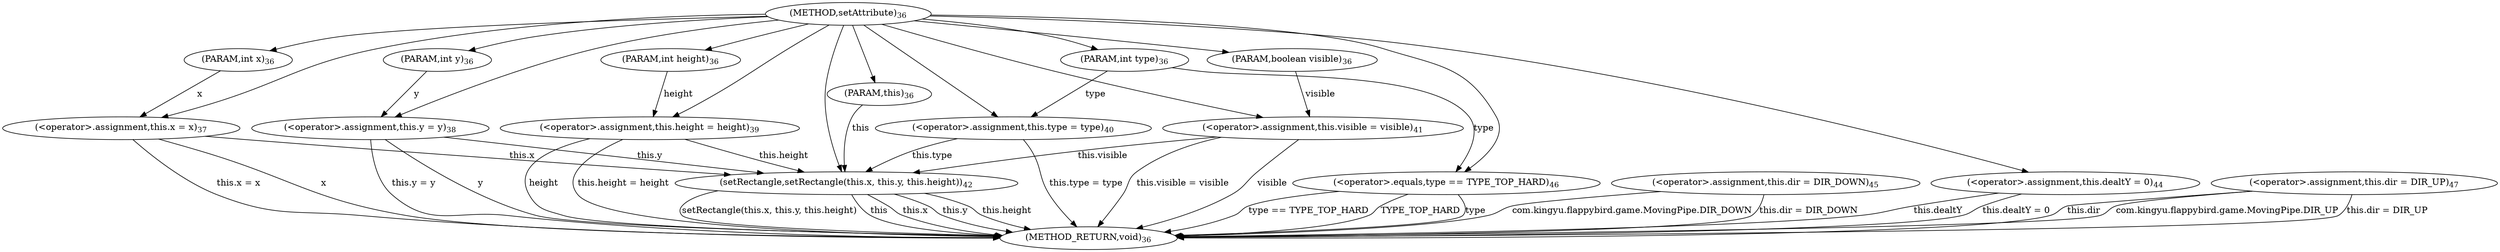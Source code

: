 digraph "setAttribute" {  
"52" [label = <(METHOD,setAttribute)<SUB>36</SUB>> ]
"112" [label = <(METHOD_RETURN,void)<SUB>36</SUB>> ]
"4" [label = <(PARAM,this)<SUB>36</SUB>> ]
"53" [label = <(PARAM,int x)<SUB>36</SUB>> ]
"54" [label = <(PARAM,int y)<SUB>36</SUB>> ]
"55" [label = <(PARAM,int height)<SUB>36</SUB>> ]
"56" [label = <(PARAM,int type)<SUB>36</SUB>> ]
"57" [label = <(PARAM,boolean visible)<SUB>36</SUB>> ]
"59" [label = <(&lt;operator&gt;.assignment,this.x = x)<SUB>37</SUB>> ]
"63" [label = <(&lt;operator&gt;.assignment,this.y = y)<SUB>38</SUB>> ]
"67" [label = <(&lt;operator&gt;.assignment,this.height = height)<SUB>39</SUB>> ]
"71" [label = <(&lt;operator&gt;.assignment,this.type = type)<SUB>40</SUB>> ]
"75" [label = <(&lt;operator&gt;.assignment,this.visible = visible)<SUB>41</SUB>> ]
"79" [label = <(setRectangle,setRectangle(this.x, this.y, this.height))<SUB>42</SUB>> ]
"86" [label = <(&lt;operator&gt;.assignment,this.dealtY = 0)<SUB>44</SUB>> ]
"91" [label = <(&lt;operator&gt;.assignment,this.dir = DIR_DOWN)<SUB>45</SUB>> ]
"59" [label = <(&lt;operator&gt;.assignment,this.x = x)<SUB>37</SUB>> ]
"59" [label = <(&lt;operator&gt;.assignment,this.x = x)<SUB>37</SUB>> ]
"63" [label = <(&lt;operator&gt;.assignment,this.y = y)<SUB>38</SUB>> ]
"63" [label = <(&lt;operator&gt;.assignment,this.y = y)<SUB>38</SUB>> ]
"67" [label = <(&lt;operator&gt;.assignment,this.height = height)<SUB>39</SUB>> ]
"67" [label = <(&lt;operator&gt;.assignment,this.height = height)<SUB>39</SUB>> ]
"71" [label = <(&lt;operator&gt;.assignment,this.type = type)<SUB>40</SUB>> ]
"71" [label = <(&lt;operator&gt;.assignment,this.type = type)<SUB>40</SUB>> ]
"75" [label = <(&lt;operator&gt;.assignment,this.visible = visible)<SUB>41</SUB>> ]
"75" [label = <(&lt;operator&gt;.assignment,this.visible = visible)<SUB>41</SUB>> ]
"79" [label = <(setRectangle,setRectangle(this.x, this.y, this.height))<SUB>42</SUB>> ]
"79" [label = <(setRectangle,setRectangle(this.x, this.y, this.height))<SUB>42</SUB>> ]
"79" [label = <(setRectangle,setRectangle(this.x, this.y, this.height))<SUB>42</SUB>> ]
"79" [label = <(setRectangle,setRectangle(this.x, this.y, this.height))<SUB>42</SUB>> ]
"86" [label = <(&lt;operator&gt;.assignment,this.dealtY = 0)<SUB>44</SUB>> ]
"86" [label = <(&lt;operator&gt;.assignment,this.dealtY = 0)<SUB>44</SUB>> ]
"91" [label = <(&lt;operator&gt;.assignment,this.dir = DIR_DOWN)<SUB>45</SUB>> ]
"91" [label = <(&lt;operator&gt;.assignment,this.dir = DIR_DOWN)<SUB>45</SUB>> ]
"99" [label = <(&lt;operator&gt;.equals,type == TYPE_TOP_HARD)<SUB>46</SUB>> ]
"99" [label = <(&lt;operator&gt;.equals,type == TYPE_TOP_HARD)<SUB>46</SUB>> ]
"99" [label = <(&lt;operator&gt;.equals,type == TYPE_TOP_HARD)<SUB>46</SUB>> ]
"103" [label = <(&lt;operator&gt;.assignment,this.dir = DIR_UP)<SUB>47</SUB>> ]
"103" [label = <(&lt;operator&gt;.assignment,this.dir = DIR_UP)<SUB>47</SUB>> ]
"103" [label = <(&lt;operator&gt;.assignment,this.dir = DIR_UP)<SUB>47</SUB>> ]
  "59" -> "112"  [ label = "x"] 
  "59" -> "112"  [ label = "this.x = x"] 
  "63" -> "112"  [ label = "y"] 
  "63" -> "112"  [ label = "this.y = y"] 
  "67" -> "112"  [ label = "height"] 
  "67" -> "112"  [ label = "this.height = height"] 
  "71" -> "112"  [ label = "this.type = type"] 
  "75" -> "112"  [ label = "visible"] 
  "75" -> "112"  [ label = "this.visible = visible"] 
  "79" -> "112"  [ label = "this"] 
  "79" -> "112"  [ label = "this.x"] 
  "79" -> "112"  [ label = "this.y"] 
  "79" -> "112"  [ label = "this.height"] 
  "79" -> "112"  [ label = "setRectangle(this.x, this.y, this.height)"] 
  "86" -> "112"  [ label = "this.dealtY"] 
  "86" -> "112"  [ label = "this.dealtY = 0"] 
  "91" -> "112"  [ label = "com.kingyu.flappybird.game.MovingPipe.DIR_DOWN"] 
  "91" -> "112"  [ label = "this.dir = DIR_DOWN"] 
  "99" -> "112"  [ label = "type"] 
  "99" -> "112"  [ label = "type == TYPE_TOP_HARD"] 
  "103" -> "112"  [ label = "this.dir"] 
  "103" -> "112"  [ label = "com.kingyu.flappybird.game.MovingPipe.DIR_UP"] 
  "103" -> "112"  [ label = "this.dir = DIR_UP"] 
  "99" -> "112"  [ label = "TYPE_TOP_HARD"] 
  "52" -> "4" 
  "52" -> "53" 
  "52" -> "54" 
  "52" -> "55" 
  "52" -> "56" 
  "52" -> "57" 
  "53" -> "59"  [ label = "x"] 
  "52" -> "59" 
  "54" -> "63"  [ label = "y"] 
  "52" -> "63" 
  "55" -> "67"  [ label = "height"] 
  "52" -> "67" 
  "56" -> "71"  [ label = "type"] 
  "52" -> "71" 
  "57" -> "75"  [ label = "visible"] 
  "52" -> "75" 
  "52" -> "86" 
  "4" -> "79"  [ label = "this"] 
  "59" -> "79"  [ label = "this.x"] 
  "63" -> "79"  [ label = "this.y"] 
  "67" -> "79"  [ label = "this.height"] 
  "71" -> "79"  [ label = "this.type"] 
  "75" -> "79"  [ label = "this.visible"] 
  "52" -> "79" 
  "52" -> "99" 
  "56" -> "99"  [ label = "type"] 
}
